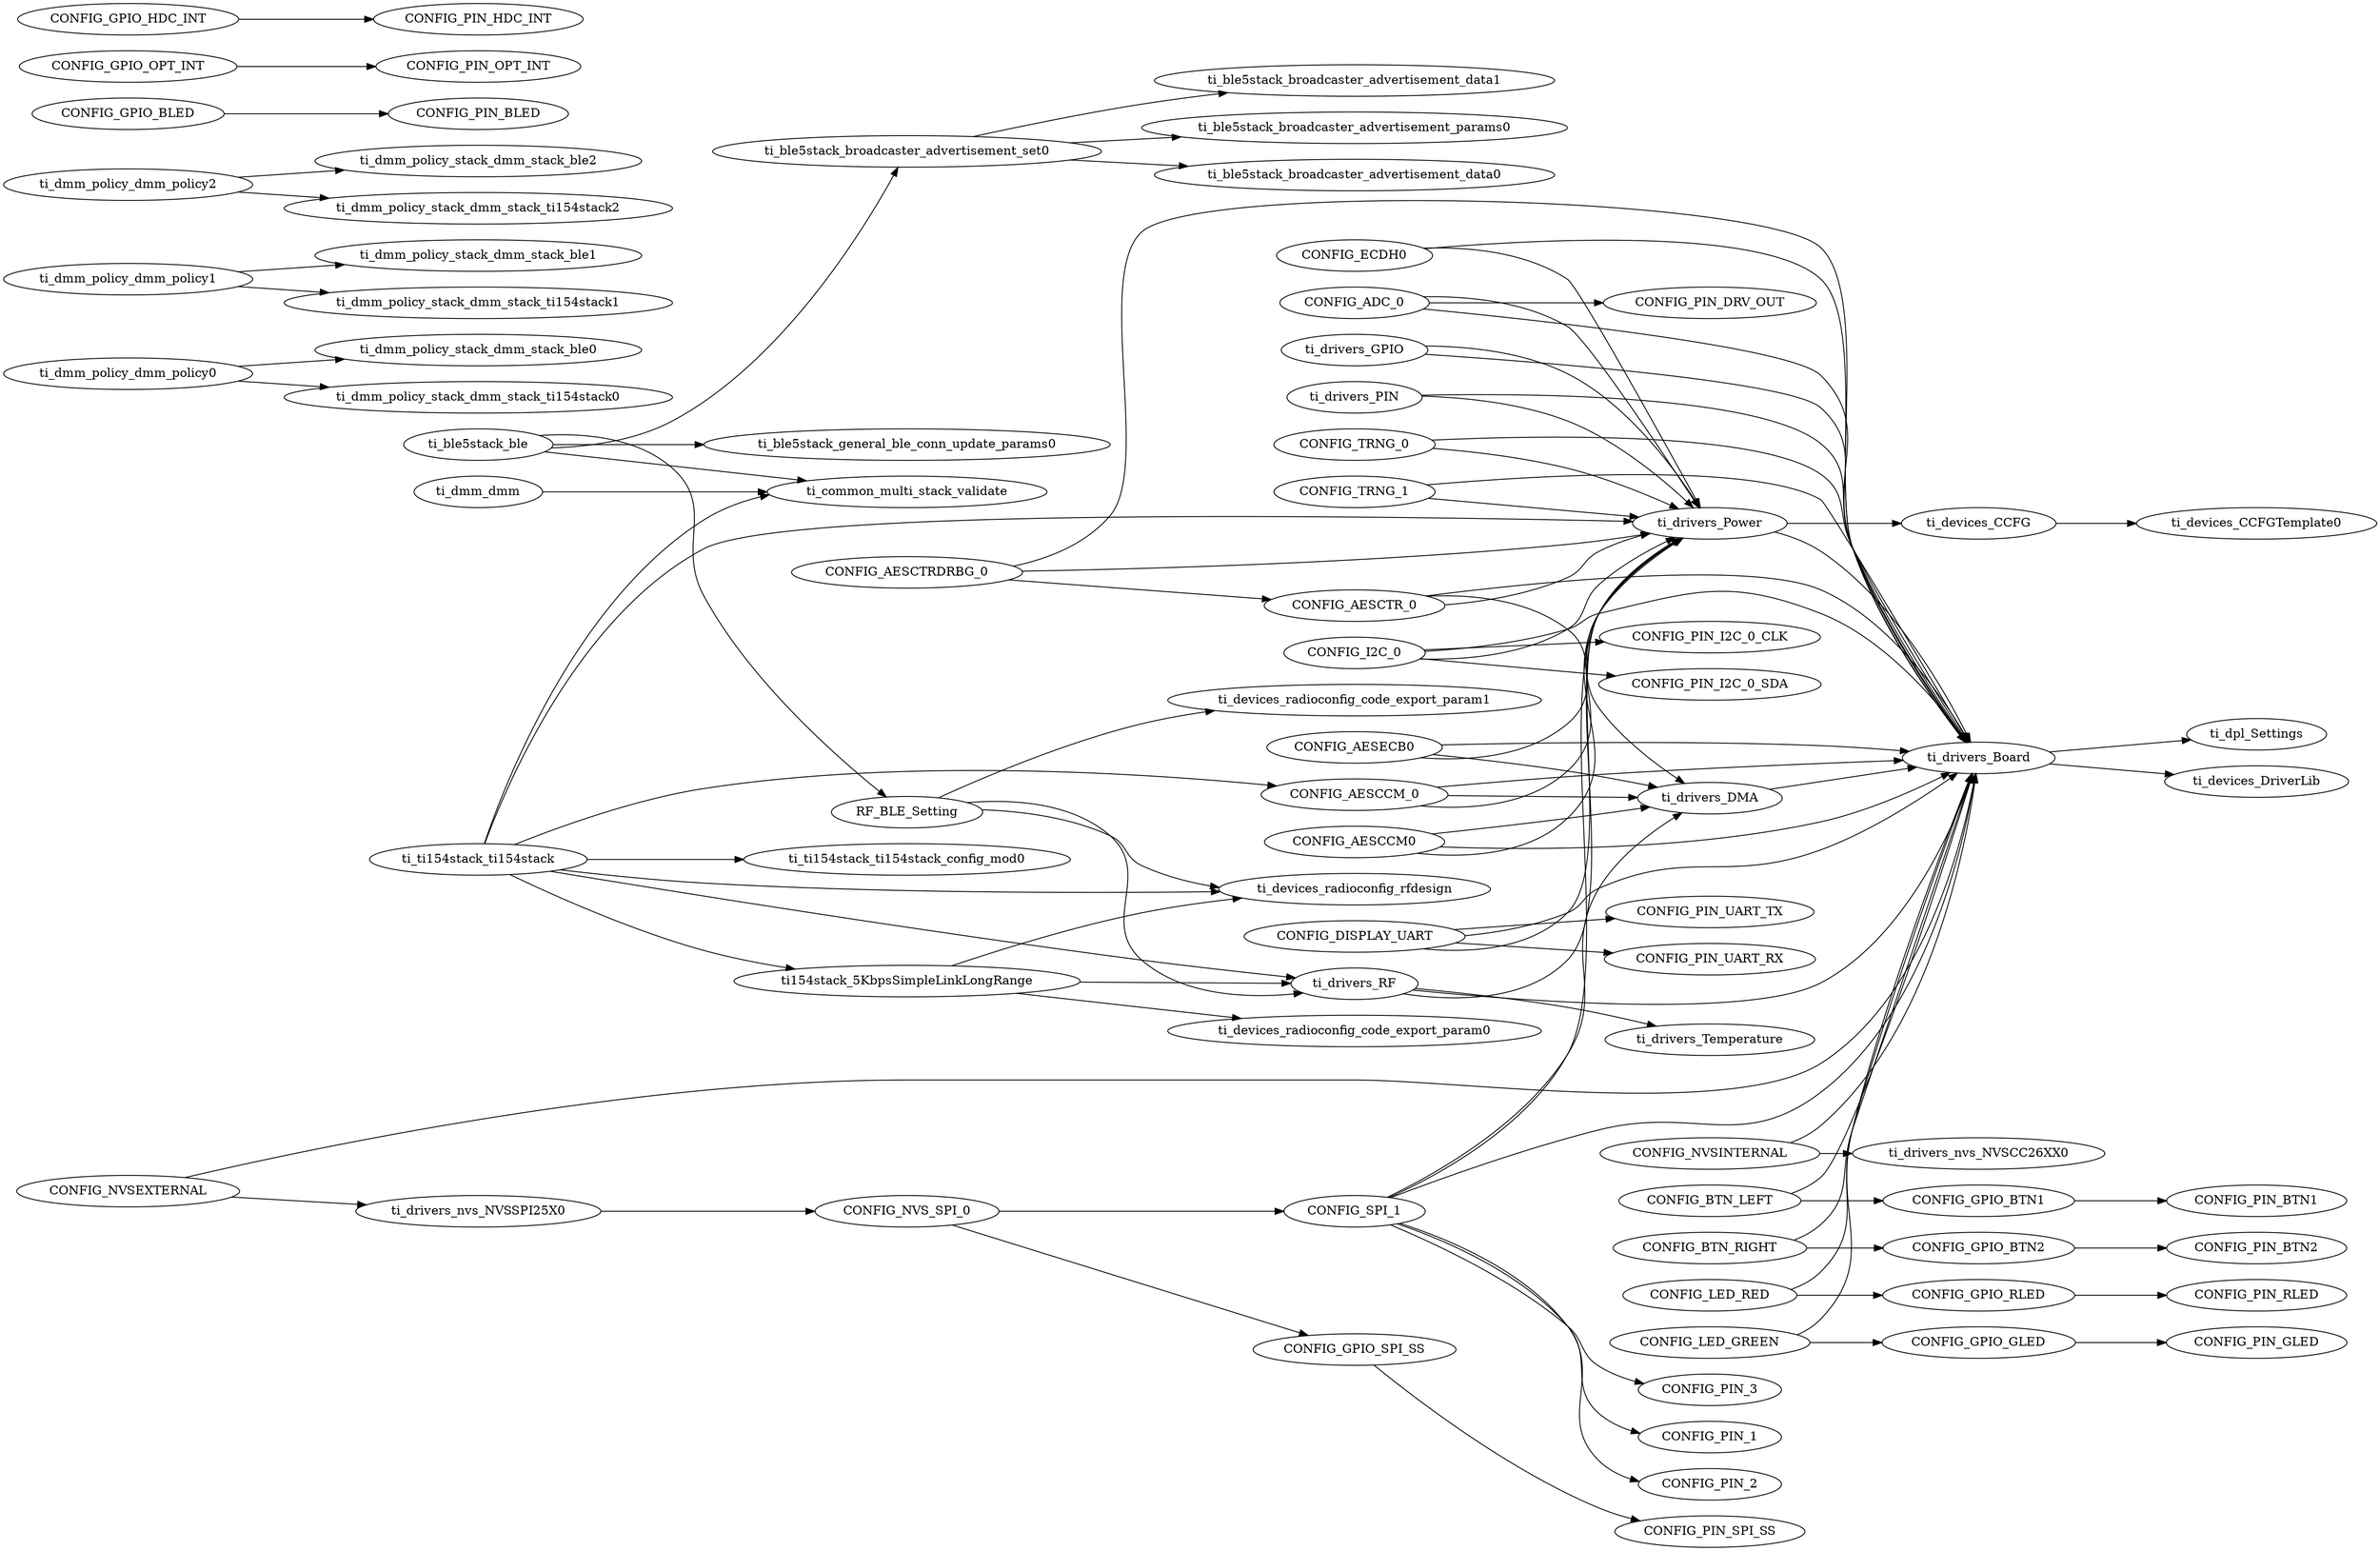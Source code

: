 digraph Model
{
    graph[rankdir=LR]

    // mod.$name=/ti/ble5stack/ble
    ti_ble5stack_ble -> ti_common_multi_stack_validate
    ti_ble5stack_ble -> RF_BLE_Setting
    ti_ble5stack_ble -> ti_ble5stack_general_ble_conn_update_params0
    ti_ble5stack_ble -> ti_ble5stack_broadcaster_advertisement_set0

    // mod.$name=/ti/ble5stack/broadcaster/advertisement_data

    // mod.$name=/ti/ble5stack/broadcaster/advertisement_params

    // mod.$name=/ti/ble5stack/broadcaster/advertisement_set
    ti_ble5stack_broadcaster_advertisement_set0 -> ti_ble5stack_broadcaster_advertisement_params0
    ti_ble5stack_broadcaster_advertisement_set0 -> ti_ble5stack_broadcaster_advertisement_data0
    ti_ble5stack_broadcaster_advertisement_set0 -> ti_ble5stack_broadcaster_advertisement_data1

    // mod.$name=/ti/ble5stack/general/ble_conn_update_params

    // mod.$name=/ti/common/multi_stack_validate

    // mod.$name=/ti/devices/CCFG
    ti_devices_CCFG -> ti_devices_CCFGTemplate0

    // mod.$name=/ti/devices/CCFGTemplate

    // mod.$name=/ti/devices/DriverLib

    // mod.$name=/ti/devices/radioconfig/code_export_param

    // mod.$name=/ti/devices/radioconfig/rfdesign

    // mod.$name=/ti/devices/radioconfig/settings/ble
    RF_BLE_Setting -> ti_drivers_RF
    RF_BLE_Setting -> ti_devices_radioconfig_rfdesign
    RF_BLE_Setting -> ti_devices_radioconfig_code_export_param1

    // mod.$name=/ti/devices/radioconfig/settings/prop
    ti154stack_5KbpsSimpleLinkLongRange -> ti_drivers_RF
    ti154stack_5KbpsSimpleLinkLongRange -> ti_devices_radioconfig_rfdesign
    ti154stack_5KbpsSimpleLinkLongRange -> ti_devices_radioconfig_code_export_param0

    // mod.$name=/ti/dmm/dmm
    ti_dmm_dmm -> ti_common_multi_stack_validate

    // mod.$name=/ti/dmm/policy/dmm_policy
    ti_dmm_policy_dmm_policy0 -> ti_dmm_policy_stack_dmm_stack_ble0
    ti_dmm_policy_dmm_policy0 -> ti_dmm_policy_stack_dmm_stack_ti154stack0
    ti_dmm_policy_dmm_policy1 -> ti_dmm_policy_stack_dmm_stack_ble1
    ti_dmm_policy_dmm_policy1 -> ti_dmm_policy_stack_dmm_stack_ti154stack1
    ti_dmm_policy_dmm_policy2 -> ti_dmm_policy_stack_dmm_stack_ble2
    ti_dmm_policy_dmm_policy2 -> ti_dmm_policy_stack_dmm_stack_ti154stack2

    // mod.$name=/ti/dmm/policy/stack/dmm_stack_ble

    // mod.$name=/ti/dmm/policy/stack/dmm_stack_ti154stack

    // mod.$name=/ti/dpl/Settings

    // mod.$name=/ti/drivers/ADC
    CONFIG_ADC_0 -> ti_drivers_Power
    CONFIG_ADC_0 -> ti_drivers_Board
    CONFIG_ADC_0 -> CONFIG_PIN_DRV_OUT

    // mod.$name=/ti/drivers/AESCCM
    CONFIG_AESCCM0 -> ti_drivers_DMA
    CONFIG_AESCCM0 -> ti_drivers_Power
    CONFIG_AESCCM0 -> ti_drivers_Board
    CONFIG_AESCCM_0 -> ti_drivers_DMA
    CONFIG_AESCCM_0 -> ti_drivers_Power
    CONFIG_AESCCM_0 -> ti_drivers_Board

    // mod.$name=/ti/drivers/AESCTR
    CONFIG_AESCTR_0 -> ti_drivers_DMA
    CONFIG_AESCTR_0 -> ti_drivers_Power
    CONFIG_AESCTR_0 -> ti_drivers_Board

    // mod.$name=/ti/drivers/AESCTRDRBG
    CONFIG_AESCTRDRBG_0 -> ti_drivers_Power
    CONFIG_AESCTRDRBG_0 -> ti_drivers_Board
    CONFIG_AESCTRDRBG_0 -> CONFIG_AESCTR_0

    // mod.$name=/ti/drivers/AESECB
    CONFIG_AESECB0 -> ti_drivers_DMA
    CONFIG_AESECB0 -> ti_drivers_Power
    CONFIG_AESECB0 -> ti_drivers_Board

    // mod.$name=/ti/drivers/Board
    ti_drivers_Board -> ti_devices_DriverLib
    ti_drivers_Board -> ti_dpl_Settings

    // mod.$name=/ti/drivers/DMA
    ti_drivers_DMA -> ti_drivers_Board

    // mod.$name=/ti/drivers/ECDH
    CONFIG_ECDH0 -> ti_drivers_Power
    CONFIG_ECDH0 -> ti_drivers_Board

    // mod.$name=/ti/drivers/GPIO
    ti_drivers_GPIO -> ti_drivers_Power
    ti_drivers_GPIO -> ti_drivers_Board
    CONFIG_GPIO_BLED -> CONFIG_PIN_BLED
    CONFIG_GPIO_OPT_INT -> CONFIG_PIN_OPT_INT
    CONFIG_GPIO_HDC_INT -> CONFIG_PIN_HDC_INT
    CONFIG_GPIO_BTN1 -> CONFIG_PIN_BTN1
    CONFIG_GPIO_BTN2 -> CONFIG_PIN_BTN2
    CONFIG_GPIO_RLED -> CONFIG_PIN_RLED
    CONFIG_GPIO_GLED -> CONFIG_PIN_GLED
    CONFIG_GPIO_SPI_SS -> CONFIG_PIN_SPI_SS

    // mod.$name=/ti/drivers/I2C
    CONFIG_I2C_0 -> ti_drivers_Power
    CONFIG_I2C_0 -> ti_drivers_Board
    CONFIG_I2C_0 -> CONFIG_PIN_I2C_0_SDA
    CONFIG_I2C_0 -> CONFIG_PIN_I2C_0_CLK

    // mod.$name=/ti/drivers/NVS
    CONFIG_NVSINTERNAL -> ti_drivers_Board
    CONFIG_NVSEXTERNAL -> ti_drivers_Board
    CONFIG_NVSINTERNAL -> ti_drivers_nvs_NVSCC26XX0
    CONFIG_NVSEXTERNAL -> ti_drivers_nvs_NVSSPI25X0

    // mod.$name=/ti/drivers/PIN
    ti_drivers_PIN -> ti_drivers_Power
    ti_drivers_PIN -> ti_drivers_Board

    // mod.$name=/ti/drivers/Power
    ti_drivers_Power -> ti_devices_CCFG
    ti_drivers_Power -> ti_drivers_Board

    // mod.$name=/ti/drivers/RF
    ti_drivers_RF -> ti_drivers_Temperature
    ti_drivers_RF -> ti_drivers_Power
    ti_drivers_RF -> ti_drivers_Board

    // mod.$name=/ti/drivers/RTOS

    // mod.$name=/ti/drivers/SPI
    CONFIG_SPI_1 -> ti_drivers_DMA
    CONFIG_SPI_1 -> ti_drivers_Power
    CONFIG_SPI_1 -> ti_drivers_Board
    CONFIG_SPI_1 -> CONFIG_PIN_1
    CONFIG_SPI_1 -> CONFIG_PIN_2
    CONFIG_SPI_1 -> CONFIG_PIN_3

    // mod.$name=/ti/drivers/TRNG
    CONFIG_TRNG_0 -> ti_drivers_Power
    CONFIG_TRNG_0 -> ti_drivers_Board
    CONFIG_TRNG_1 -> ti_drivers_Power
    CONFIG_TRNG_1 -> ti_drivers_Board

    // mod.$name=/ti/drivers/Temperature

    // mod.$name=/ti/drivers/UART
    CONFIG_DISPLAY_UART -> ti_drivers_Power
    CONFIG_DISPLAY_UART -> ti_drivers_Board
    CONFIG_DISPLAY_UART -> CONFIG_PIN_UART_TX
    CONFIG_DISPLAY_UART -> CONFIG_PIN_UART_RX

    // mod.$name=/ti/drivers/apps/Button
    CONFIG_BTN_LEFT -> ti_drivers_Board
    CONFIG_BTN_RIGHT -> ti_drivers_Board
    CONFIG_BTN_LEFT -> CONFIG_GPIO_BTN1
    CONFIG_BTN_RIGHT -> CONFIG_GPIO_BTN2

    // mod.$name=/ti/drivers/apps/LED
    CONFIG_LED_RED -> ti_drivers_Board
    CONFIG_LED_GREEN -> ti_drivers_Board
    CONFIG_LED_RED -> CONFIG_GPIO_RLED
    CONFIG_LED_GREEN -> CONFIG_GPIO_GLED

    // mod.$name=/ti/drivers/nvs/NVSCC26XX

    // mod.$name=/ti/drivers/nvs/NVSSPI25X
    ti_drivers_nvs_NVSSPI25X0 -> CONFIG_NVS_SPI_0

    // mod.$name=/ti/drivers/nvs/NVSSPI25XDevice
    CONFIG_NVS_SPI_0 -> CONFIG_GPIO_SPI_SS
    CONFIG_NVS_SPI_0 -> CONFIG_SPI_1

    // mod.$name=/ti/ti154stack/ti154stack
    ti_ti154stack_ti154stack -> ti_common_multi_stack_validate
    ti_ti154stack_ti154stack -> ti_devices_radioconfig_rfdesign
    ti_ti154stack_ti154stack -> ti_drivers_RF
    ti_ti154stack_ti154stack -> ti_drivers_Power
    ti_ti154stack_ti154stack -> ti154stack_5KbpsSimpleLinkLongRange
    ti_ti154stack_ti154stack -> CONFIG_AESCCM_0
    ti_ti154stack_ti154stack -> ti_ti154stack_ti154stack_config_mod0

    // mod.$name=/ti/ti154stack/ti154stack_config_mod.js
}
